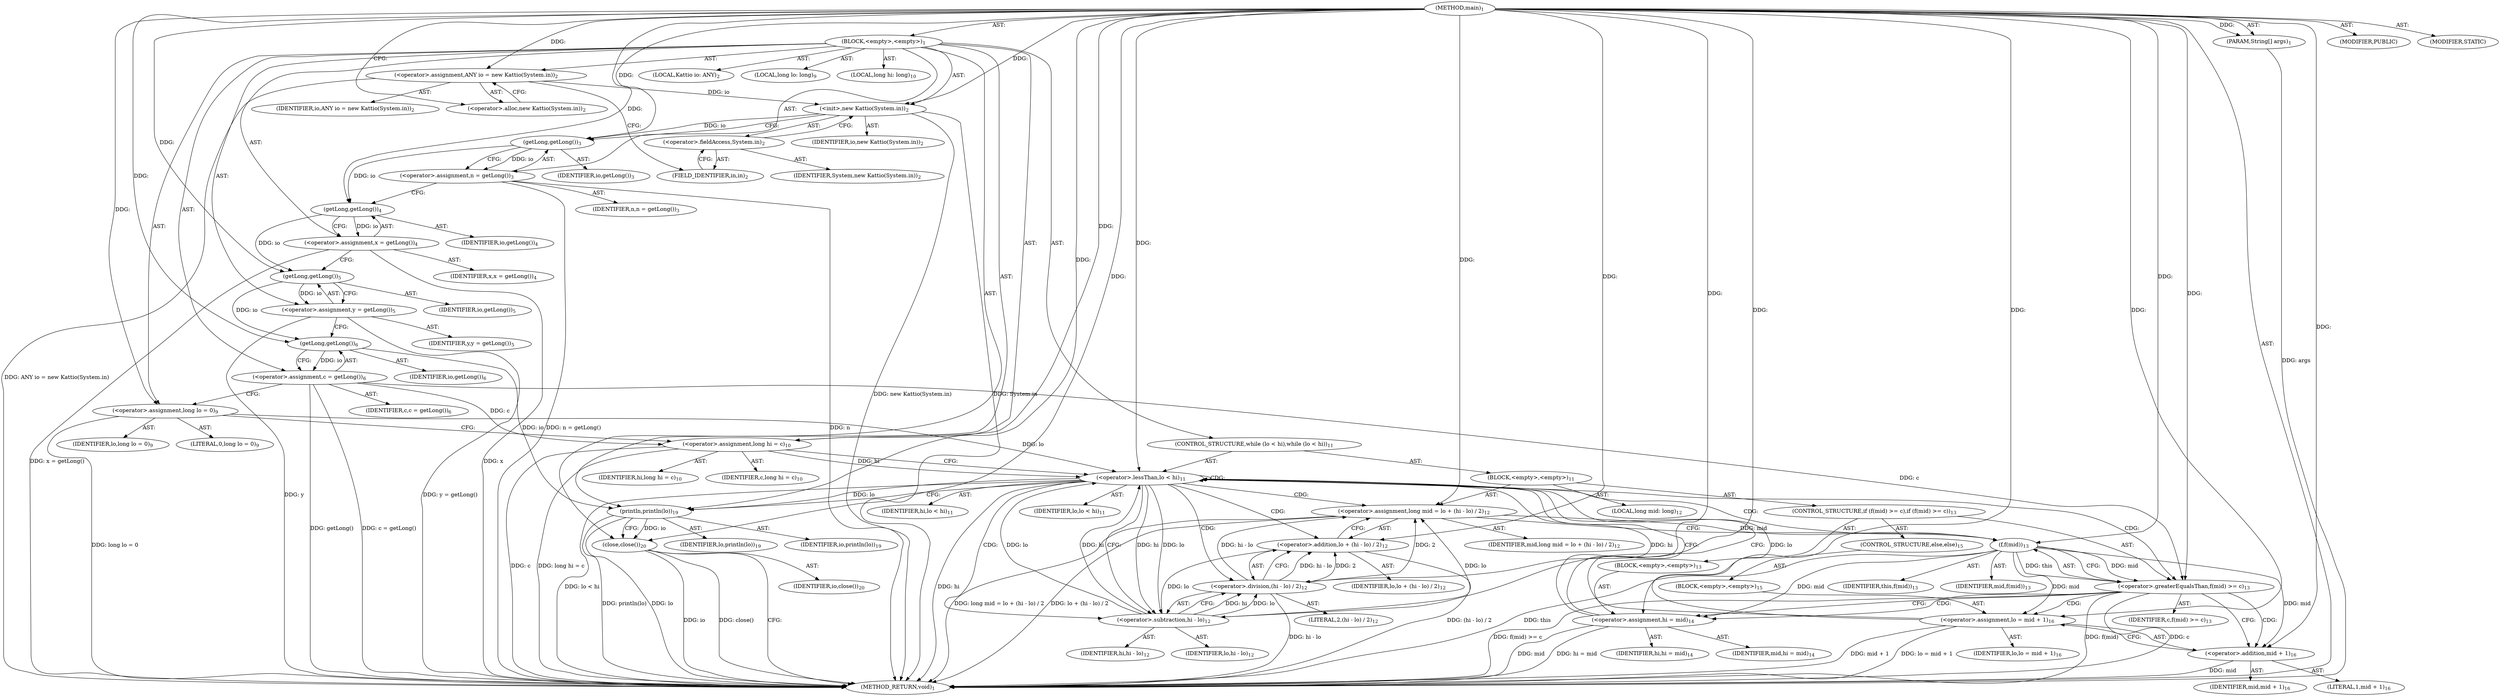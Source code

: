 digraph "main" {  
"19" [label = <(METHOD,main)<SUB>1</SUB>> ]
"20" [label = <(PARAM,String[] args)<SUB>1</SUB>> ]
"21" [label = <(BLOCK,&lt;empty&gt;,&lt;empty&gt;)<SUB>1</SUB>> ]
"4" [label = <(LOCAL,Kattio io: ANY)<SUB>2</SUB>> ]
"22" [label = <(&lt;operator&gt;.assignment,ANY io = new Kattio(System.in))<SUB>2</SUB>> ]
"23" [label = <(IDENTIFIER,io,ANY io = new Kattio(System.in))<SUB>2</SUB>> ]
"24" [label = <(&lt;operator&gt;.alloc,new Kattio(System.in))<SUB>2</SUB>> ]
"25" [label = <(&lt;init&gt;,new Kattio(System.in))<SUB>2</SUB>> ]
"3" [label = <(IDENTIFIER,io,new Kattio(System.in))<SUB>2</SUB>> ]
"26" [label = <(&lt;operator&gt;.fieldAccess,System.in)<SUB>2</SUB>> ]
"27" [label = <(IDENTIFIER,System,new Kattio(System.in))<SUB>2</SUB>> ]
"28" [label = <(FIELD_IDENTIFIER,in,in)<SUB>2</SUB>> ]
"29" [label = <(&lt;operator&gt;.assignment,n = getLong())<SUB>3</SUB>> ]
"30" [label = <(IDENTIFIER,n,n = getLong())<SUB>3</SUB>> ]
"31" [label = <(getLong,getLong())<SUB>3</SUB>> ]
"32" [label = <(IDENTIFIER,io,getLong())<SUB>3</SUB>> ]
"33" [label = <(&lt;operator&gt;.assignment,x = getLong())<SUB>4</SUB>> ]
"34" [label = <(IDENTIFIER,x,x = getLong())<SUB>4</SUB>> ]
"35" [label = <(getLong,getLong())<SUB>4</SUB>> ]
"36" [label = <(IDENTIFIER,io,getLong())<SUB>4</SUB>> ]
"37" [label = <(&lt;operator&gt;.assignment,y = getLong())<SUB>5</SUB>> ]
"38" [label = <(IDENTIFIER,y,y = getLong())<SUB>5</SUB>> ]
"39" [label = <(getLong,getLong())<SUB>5</SUB>> ]
"40" [label = <(IDENTIFIER,io,getLong())<SUB>5</SUB>> ]
"41" [label = <(&lt;operator&gt;.assignment,c = getLong())<SUB>6</SUB>> ]
"42" [label = <(IDENTIFIER,c,c = getLong())<SUB>6</SUB>> ]
"43" [label = <(getLong,getLong())<SUB>6</SUB>> ]
"44" [label = <(IDENTIFIER,io,getLong())<SUB>6</SUB>> ]
"45" [label = <(LOCAL,long lo: long)<SUB>9</SUB>> ]
"46" [label = <(&lt;operator&gt;.assignment,long lo = 0)<SUB>9</SUB>> ]
"47" [label = <(IDENTIFIER,lo,long lo = 0)<SUB>9</SUB>> ]
"48" [label = <(LITERAL,0,long lo = 0)<SUB>9</SUB>> ]
"49" [label = <(LOCAL,long hi: long)<SUB>10</SUB>> ]
"50" [label = <(&lt;operator&gt;.assignment,long hi = c)<SUB>10</SUB>> ]
"51" [label = <(IDENTIFIER,hi,long hi = c)<SUB>10</SUB>> ]
"52" [label = <(IDENTIFIER,c,long hi = c)<SUB>10</SUB>> ]
"53" [label = <(CONTROL_STRUCTURE,while (lo &lt; hi),while (lo &lt; hi))<SUB>11</SUB>> ]
"54" [label = <(&lt;operator&gt;.lessThan,lo &lt; hi)<SUB>11</SUB>> ]
"55" [label = <(IDENTIFIER,lo,lo &lt; hi)<SUB>11</SUB>> ]
"56" [label = <(IDENTIFIER,hi,lo &lt; hi)<SUB>11</SUB>> ]
"57" [label = <(BLOCK,&lt;empty&gt;,&lt;empty&gt;)<SUB>11</SUB>> ]
"58" [label = <(LOCAL,long mid: long)<SUB>12</SUB>> ]
"59" [label = <(&lt;operator&gt;.assignment,long mid = lo + (hi - lo) / 2)<SUB>12</SUB>> ]
"60" [label = <(IDENTIFIER,mid,long mid = lo + (hi - lo) / 2)<SUB>12</SUB>> ]
"61" [label = <(&lt;operator&gt;.addition,lo + (hi - lo) / 2)<SUB>12</SUB>> ]
"62" [label = <(IDENTIFIER,lo,lo + (hi - lo) / 2)<SUB>12</SUB>> ]
"63" [label = <(&lt;operator&gt;.division,(hi - lo) / 2)<SUB>12</SUB>> ]
"64" [label = <(&lt;operator&gt;.subtraction,hi - lo)<SUB>12</SUB>> ]
"65" [label = <(IDENTIFIER,hi,hi - lo)<SUB>12</SUB>> ]
"66" [label = <(IDENTIFIER,lo,hi - lo)<SUB>12</SUB>> ]
"67" [label = <(LITERAL,2,(hi - lo) / 2)<SUB>12</SUB>> ]
"68" [label = <(CONTROL_STRUCTURE,if (f(mid) &gt;= c),if (f(mid) &gt;= c))<SUB>13</SUB>> ]
"69" [label = <(&lt;operator&gt;.greaterEqualsThan,f(mid) &gt;= c)<SUB>13</SUB>> ]
"70" [label = <(f,f(mid))<SUB>13</SUB>> ]
"71" [label = <(IDENTIFIER,this,f(mid))<SUB>13</SUB>> ]
"72" [label = <(IDENTIFIER,mid,f(mid))<SUB>13</SUB>> ]
"73" [label = <(IDENTIFIER,c,f(mid) &gt;= c)<SUB>13</SUB>> ]
"74" [label = <(BLOCK,&lt;empty&gt;,&lt;empty&gt;)<SUB>13</SUB>> ]
"75" [label = <(&lt;operator&gt;.assignment,hi = mid)<SUB>14</SUB>> ]
"76" [label = <(IDENTIFIER,hi,hi = mid)<SUB>14</SUB>> ]
"77" [label = <(IDENTIFIER,mid,hi = mid)<SUB>14</SUB>> ]
"78" [label = <(CONTROL_STRUCTURE,else,else)<SUB>15</SUB>> ]
"79" [label = <(BLOCK,&lt;empty&gt;,&lt;empty&gt;)<SUB>15</SUB>> ]
"80" [label = <(&lt;operator&gt;.assignment,lo = mid + 1)<SUB>16</SUB>> ]
"81" [label = <(IDENTIFIER,lo,lo = mid + 1)<SUB>16</SUB>> ]
"82" [label = <(&lt;operator&gt;.addition,mid + 1)<SUB>16</SUB>> ]
"83" [label = <(IDENTIFIER,mid,mid + 1)<SUB>16</SUB>> ]
"84" [label = <(LITERAL,1,mid + 1)<SUB>16</SUB>> ]
"85" [label = <(println,println(lo))<SUB>19</SUB>> ]
"86" [label = <(IDENTIFIER,io,println(lo))<SUB>19</SUB>> ]
"87" [label = <(IDENTIFIER,lo,println(lo))<SUB>19</SUB>> ]
"88" [label = <(close,close())<SUB>20</SUB>> ]
"89" [label = <(IDENTIFIER,io,close())<SUB>20</SUB>> ]
"90" [label = <(MODIFIER,PUBLIC)> ]
"91" [label = <(MODIFIER,STATIC)> ]
"92" [label = <(METHOD_RETURN,void)<SUB>1</SUB>> ]
  "19" -> "20"  [ label = "AST: "] 
  "19" -> "21"  [ label = "AST: "] 
  "19" -> "90"  [ label = "AST: "] 
  "19" -> "91"  [ label = "AST: "] 
  "19" -> "92"  [ label = "AST: "] 
  "21" -> "4"  [ label = "AST: "] 
  "21" -> "22"  [ label = "AST: "] 
  "21" -> "25"  [ label = "AST: "] 
  "21" -> "29"  [ label = "AST: "] 
  "21" -> "33"  [ label = "AST: "] 
  "21" -> "37"  [ label = "AST: "] 
  "21" -> "41"  [ label = "AST: "] 
  "21" -> "45"  [ label = "AST: "] 
  "21" -> "46"  [ label = "AST: "] 
  "21" -> "49"  [ label = "AST: "] 
  "21" -> "50"  [ label = "AST: "] 
  "21" -> "53"  [ label = "AST: "] 
  "21" -> "85"  [ label = "AST: "] 
  "21" -> "88"  [ label = "AST: "] 
  "22" -> "23"  [ label = "AST: "] 
  "22" -> "24"  [ label = "AST: "] 
  "25" -> "3"  [ label = "AST: "] 
  "25" -> "26"  [ label = "AST: "] 
  "26" -> "27"  [ label = "AST: "] 
  "26" -> "28"  [ label = "AST: "] 
  "29" -> "30"  [ label = "AST: "] 
  "29" -> "31"  [ label = "AST: "] 
  "31" -> "32"  [ label = "AST: "] 
  "33" -> "34"  [ label = "AST: "] 
  "33" -> "35"  [ label = "AST: "] 
  "35" -> "36"  [ label = "AST: "] 
  "37" -> "38"  [ label = "AST: "] 
  "37" -> "39"  [ label = "AST: "] 
  "39" -> "40"  [ label = "AST: "] 
  "41" -> "42"  [ label = "AST: "] 
  "41" -> "43"  [ label = "AST: "] 
  "43" -> "44"  [ label = "AST: "] 
  "46" -> "47"  [ label = "AST: "] 
  "46" -> "48"  [ label = "AST: "] 
  "50" -> "51"  [ label = "AST: "] 
  "50" -> "52"  [ label = "AST: "] 
  "53" -> "54"  [ label = "AST: "] 
  "53" -> "57"  [ label = "AST: "] 
  "54" -> "55"  [ label = "AST: "] 
  "54" -> "56"  [ label = "AST: "] 
  "57" -> "58"  [ label = "AST: "] 
  "57" -> "59"  [ label = "AST: "] 
  "57" -> "68"  [ label = "AST: "] 
  "59" -> "60"  [ label = "AST: "] 
  "59" -> "61"  [ label = "AST: "] 
  "61" -> "62"  [ label = "AST: "] 
  "61" -> "63"  [ label = "AST: "] 
  "63" -> "64"  [ label = "AST: "] 
  "63" -> "67"  [ label = "AST: "] 
  "64" -> "65"  [ label = "AST: "] 
  "64" -> "66"  [ label = "AST: "] 
  "68" -> "69"  [ label = "AST: "] 
  "68" -> "74"  [ label = "AST: "] 
  "68" -> "78"  [ label = "AST: "] 
  "69" -> "70"  [ label = "AST: "] 
  "69" -> "73"  [ label = "AST: "] 
  "70" -> "71"  [ label = "AST: "] 
  "70" -> "72"  [ label = "AST: "] 
  "74" -> "75"  [ label = "AST: "] 
  "75" -> "76"  [ label = "AST: "] 
  "75" -> "77"  [ label = "AST: "] 
  "78" -> "79"  [ label = "AST: "] 
  "79" -> "80"  [ label = "AST: "] 
  "80" -> "81"  [ label = "AST: "] 
  "80" -> "82"  [ label = "AST: "] 
  "82" -> "83"  [ label = "AST: "] 
  "82" -> "84"  [ label = "AST: "] 
  "85" -> "86"  [ label = "AST: "] 
  "85" -> "87"  [ label = "AST: "] 
  "88" -> "89"  [ label = "AST: "] 
  "22" -> "28"  [ label = "CFG: "] 
  "25" -> "31"  [ label = "CFG: "] 
  "29" -> "35"  [ label = "CFG: "] 
  "33" -> "39"  [ label = "CFG: "] 
  "37" -> "43"  [ label = "CFG: "] 
  "41" -> "46"  [ label = "CFG: "] 
  "46" -> "50"  [ label = "CFG: "] 
  "50" -> "54"  [ label = "CFG: "] 
  "85" -> "88"  [ label = "CFG: "] 
  "88" -> "92"  [ label = "CFG: "] 
  "24" -> "22"  [ label = "CFG: "] 
  "26" -> "25"  [ label = "CFG: "] 
  "31" -> "29"  [ label = "CFG: "] 
  "35" -> "33"  [ label = "CFG: "] 
  "39" -> "37"  [ label = "CFG: "] 
  "43" -> "41"  [ label = "CFG: "] 
  "54" -> "64"  [ label = "CFG: "] 
  "54" -> "85"  [ label = "CFG: "] 
  "28" -> "26"  [ label = "CFG: "] 
  "59" -> "70"  [ label = "CFG: "] 
  "61" -> "59"  [ label = "CFG: "] 
  "69" -> "75"  [ label = "CFG: "] 
  "69" -> "82"  [ label = "CFG: "] 
  "63" -> "61"  [ label = "CFG: "] 
  "70" -> "69"  [ label = "CFG: "] 
  "75" -> "54"  [ label = "CFG: "] 
  "64" -> "63"  [ label = "CFG: "] 
  "80" -> "54"  [ label = "CFG: "] 
  "82" -> "80"  [ label = "CFG: "] 
  "19" -> "24"  [ label = "CFG: "] 
  "20" -> "92"  [ label = "DDG: args"] 
  "22" -> "92"  [ label = "DDG: ANY io = new Kattio(System.in)"] 
  "25" -> "92"  [ label = "DDG: System.in"] 
  "25" -> "92"  [ label = "DDG: new Kattio(System.in)"] 
  "29" -> "92"  [ label = "DDG: n = getLong()"] 
  "33" -> "92"  [ label = "DDG: x = getLong()"] 
  "37" -> "92"  [ label = "DDG: y = getLong()"] 
  "41" -> "92"  [ label = "DDG: getLong()"] 
  "41" -> "92"  [ label = "DDG: c = getLong()"] 
  "46" -> "92"  [ label = "DDG: long lo = 0"] 
  "50" -> "92"  [ label = "DDG: c"] 
  "50" -> "92"  [ label = "DDG: long hi = c"] 
  "54" -> "92"  [ label = "DDG: hi"] 
  "54" -> "92"  [ label = "DDG: lo &lt; hi"] 
  "85" -> "92"  [ label = "DDG: lo"] 
  "85" -> "92"  [ label = "DDG: println(lo)"] 
  "88" -> "92"  [ label = "DDG: io"] 
  "88" -> "92"  [ label = "DDG: close()"] 
  "63" -> "92"  [ label = "DDG: hi - lo"] 
  "61" -> "92"  [ label = "DDG: (hi - lo) / 2"] 
  "59" -> "92"  [ label = "DDG: lo + (hi - lo) / 2"] 
  "59" -> "92"  [ label = "DDG: long mid = lo + (hi - lo) / 2"] 
  "69" -> "92"  [ label = "DDG: f(mid)"] 
  "69" -> "92"  [ label = "DDG: c"] 
  "69" -> "92"  [ label = "DDG: f(mid) &gt;= c"] 
  "82" -> "92"  [ label = "DDG: mid"] 
  "80" -> "92"  [ label = "DDG: mid + 1"] 
  "80" -> "92"  [ label = "DDG: lo = mid + 1"] 
  "75" -> "92"  [ label = "DDG: mid"] 
  "75" -> "92"  [ label = "DDG: hi = mid"] 
  "37" -> "92"  [ label = "DDG: y"] 
  "70" -> "92"  [ label = "DDG: this"] 
  "33" -> "92"  [ label = "DDG: x"] 
  "29" -> "92"  [ label = "DDG: n"] 
  "19" -> "20"  [ label = "DDG: "] 
  "19" -> "22"  [ label = "DDG: "] 
  "31" -> "29"  [ label = "DDG: io"] 
  "35" -> "33"  [ label = "DDG: io"] 
  "39" -> "37"  [ label = "DDG: io"] 
  "43" -> "41"  [ label = "DDG: io"] 
  "19" -> "46"  [ label = "DDG: "] 
  "41" -> "50"  [ label = "DDG: c"] 
  "19" -> "50"  [ label = "DDG: "] 
  "22" -> "25"  [ label = "DDG: io"] 
  "19" -> "25"  [ label = "DDG: "] 
  "43" -> "85"  [ label = "DDG: io"] 
  "19" -> "85"  [ label = "DDG: "] 
  "54" -> "85"  [ label = "DDG: lo"] 
  "85" -> "88"  [ label = "DDG: io"] 
  "19" -> "88"  [ label = "DDG: "] 
  "25" -> "31"  [ label = "DDG: io"] 
  "19" -> "31"  [ label = "DDG: "] 
  "31" -> "35"  [ label = "DDG: io"] 
  "19" -> "35"  [ label = "DDG: "] 
  "35" -> "39"  [ label = "DDG: io"] 
  "19" -> "39"  [ label = "DDG: "] 
  "39" -> "43"  [ label = "DDG: io"] 
  "19" -> "43"  [ label = "DDG: "] 
  "46" -> "54"  [ label = "DDG: lo"] 
  "80" -> "54"  [ label = "DDG: lo"] 
  "19" -> "54"  [ label = "DDG: "] 
  "64" -> "54"  [ label = "DDG: lo"] 
  "50" -> "54"  [ label = "DDG: hi"] 
  "64" -> "54"  [ label = "DDG: hi"] 
  "75" -> "54"  [ label = "DDG: hi"] 
  "64" -> "59"  [ label = "DDG: lo"] 
  "19" -> "59"  [ label = "DDG: "] 
  "63" -> "59"  [ label = "DDG: hi - lo"] 
  "63" -> "59"  [ label = "DDG: 2"] 
  "64" -> "61"  [ label = "DDG: lo"] 
  "19" -> "61"  [ label = "DDG: "] 
  "63" -> "61"  [ label = "DDG: hi - lo"] 
  "63" -> "61"  [ label = "DDG: 2"] 
  "70" -> "69"  [ label = "DDG: this"] 
  "70" -> "69"  [ label = "DDG: mid"] 
  "19" -> "69"  [ label = "DDG: "] 
  "41" -> "69"  [ label = "DDG: c"] 
  "70" -> "75"  [ label = "DDG: mid"] 
  "19" -> "75"  [ label = "DDG: "] 
  "64" -> "63"  [ label = "DDG: hi"] 
  "64" -> "63"  [ label = "DDG: lo"] 
  "19" -> "63"  [ label = "DDG: "] 
  "19" -> "70"  [ label = "DDG: "] 
  "59" -> "70"  [ label = "DDG: mid"] 
  "70" -> "80"  [ label = "DDG: mid"] 
  "19" -> "80"  [ label = "DDG: "] 
  "54" -> "64"  [ label = "DDG: hi"] 
  "19" -> "64"  [ label = "DDG: "] 
  "54" -> "64"  [ label = "DDG: lo"] 
  "70" -> "82"  [ label = "DDG: mid"] 
  "19" -> "82"  [ label = "DDG: "] 
  "54" -> "61"  [ label = "CDG: "] 
  "54" -> "64"  [ label = "CDG: "] 
  "54" -> "69"  [ label = "CDG: "] 
  "54" -> "70"  [ label = "CDG: "] 
  "54" -> "63"  [ label = "CDG: "] 
  "54" -> "59"  [ label = "CDG: "] 
  "54" -> "54"  [ label = "CDG: "] 
  "69" -> "80"  [ label = "CDG: "] 
  "69" -> "75"  [ label = "CDG: "] 
  "69" -> "82"  [ label = "CDG: "] 
}
